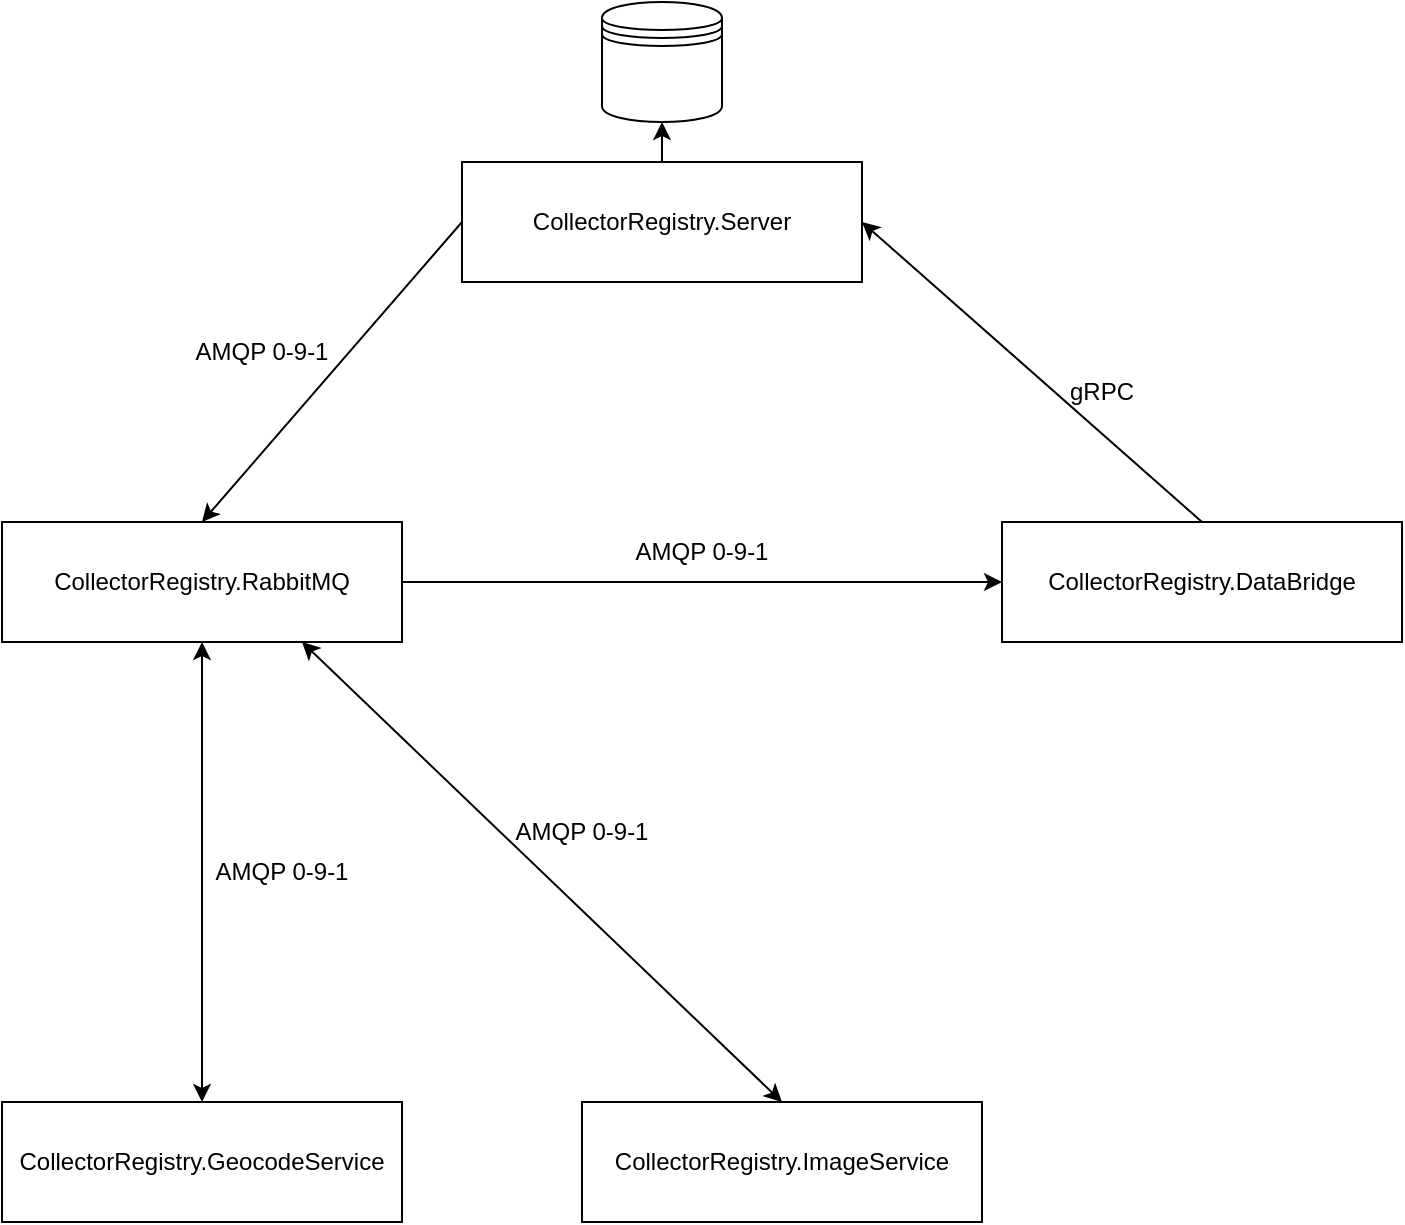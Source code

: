<mxfile version="20.8.16" type="device"><diagram name="Page-1" id="-kFgb7XP5Hkgfo_8MtQt"><mxGraphModel dx="1101" dy="991" grid="1" gridSize="10" guides="1" tooltips="1" connect="1" arrows="1" fold="1" page="1" pageScale="1" pageWidth="850" pageHeight="1100" math="0" shadow="0"><root><mxCell id="0"/><mxCell id="1" parent="0"/><mxCell id="vc11elLI_i9ulylc4Vnt-1" value="CollectorRegistry.Server" style="rounded=0;whiteSpace=wrap;html=1;" parent="1" vertex="1"><mxGeometry x="280" y="100" width="200" height="60" as="geometry"/></mxCell><mxCell id="vc11elLI_i9ulylc4Vnt-2" value="" style="shape=datastore;whiteSpace=wrap;html=1;" parent="1" vertex="1"><mxGeometry x="350" y="20" width="60" height="60" as="geometry"/></mxCell><mxCell id="vc11elLI_i9ulylc4Vnt-3" value="CollectorRegistry.RabbitMQ" style="rounded=0;whiteSpace=wrap;html=1;" parent="1" vertex="1"><mxGeometry x="50" y="280" width="200" height="60" as="geometry"/></mxCell><mxCell id="vc11elLI_i9ulylc4Vnt-4" value="CollectorRegistry.GeocodeService" style="rounded=0;whiteSpace=wrap;html=1;" parent="1" vertex="1"><mxGeometry x="50" y="570" width="200" height="60" as="geometry"/></mxCell><mxCell id="vc11elLI_i9ulylc4Vnt-6" value="CollectorRegistry.DataBridge" style="rounded=0;whiteSpace=wrap;html=1;" parent="1" vertex="1"><mxGeometry x="550" y="280" width="200" height="60" as="geometry"/></mxCell><mxCell id="vc11elLI_i9ulylc4Vnt-7" value="" style="endArrow=classic;startArrow=classic;html=1;rounded=0;exitX=0.5;exitY=0;exitDx=0;exitDy=0;entryX=0.5;entryY=1;entryDx=0;entryDy=0;" parent="1" source="vc11elLI_i9ulylc4Vnt-4" target="vc11elLI_i9ulylc4Vnt-3" edge="1"><mxGeometry width="50" height="50" relative="1" as="geometry"><mxPoint x="400" y="530" as="sourcePoint"/><mxPoint x="450" y="480" as="targetPoint"/></mxGeometry></mxCell><mxCell id="vc11elLI_i9ulylc4Vnt-8" value="" style="endArrow=classic;html=1;rounded=0;exitX=1;exitY=0.5;exitDx=0;exitDy=0;entryX=0;entryY=0.5;entryDx=0;entryDy=0;" parent="1" source="vc11elLI_i9ulylc4Vnt-3" target="vc11elLI_i9ulylc4Vnt-6" edge="1"><mxGeometry width="50" height="50" relative="1" as="geometry"><mxPoint x="400" y="530" as="sourcePoint"/><mxPoint x="450" y="480" as="targetPoint"/></mxGeometry></mxCell><mxCell id="vc11elLI_i9ulylc4Vnt-9" value="" style="endArrow=classic;html=1;rounded=0;exitX=0.5;exitY=0;exitDx=0;exitDy=0;entryX=1;entryY=0.5;entryDx=0;entryDy=0;" parent="1" source="vc11elLI_i9ulylc4Vnt-6" target="vc11elLI_i9ulylc4Vnt-1" edge="1"><mxGeometry width="50" height="50" relative="1" as="geometry"><mxPoint x="400" y="530" as="sourcePoint"/><mxPoint x="450" y="480" as="targetPoint"/></mxGeometry></mxCell><mxCell id="vc11elLI_i9ulylc4Vnt-10" value="" style="endArrow=classic;html=1;rounded=0;exitX=0;exitY=0.5;exitDx=0;exitDy=0;entryX=0.5;entryY=0;entryDx=0;entryDy=0;" parent="1" source="vc11elLI_i9ulylc4Vnt-1" target="vc11elLI_i9ulylc4Vnt-3" edge="1"><mxGeometry width="50" height="50" relative="1" as="geometry"><mxPoint x="400" y="530" as="sourcePoint"/><mxPoint x="450" y="480" as="targetPoint"/></mxGeometry></mxCell><mxCell id="vc11elLI_i9ulylc4Vnt-12" value="" style="endArrow=classic;html=1;rounded=0;exitX=0.5;exitY=0;exitDx=0;exitDy=0;entryX=0.5;entryY=1;entryDx=0;entryDy=0;" parent="1" source="vc11elLI_i9ulylc4Vnt-1" target="vc11elLI_i9ulylc4Vnt-2" edge="1"><mxGeometry width="50" height="50" relative="1" as="geometry"><mxPoint x="400" y="530" as="sourcePoint"/><mxPoint x="450" y="480" as="targetPoint"/></mxGeometry></mxCell><mxCell id="vc11elLI_i9ulylc4Vnt-13" value="CollectorRegistry.ImageService" style="rounded=0;whiteSpace=wrap;html=1;" parent="1" vertex="1"><mxGeometry x="340" y="570" width="200" height="60" as="geometry"/></mxCell><mxCell id="vc11elLI_i9ulylc4Vnt-14" value="" style="endArrow=classic;startArrow=classic;html=1;rounded=0;entryX=0.5;entryY=0;entryDx=0;entryDy=0;exitX=0.75;exitY=1;exitDx=0;exitDy=0;" parent="1" source="vc11elLI_i9ulylc4Vnt-3" target="vc11elLI_i9ulylc4Vnt-13" edge="1"><mxGeometry width="50" height="50" relative="1" as="geometry"><mxPoint x="400" y="530" as="sourcePoint"/><mxPoint x="450" y="480" as="targetPoint"/></mxGeometry></mxCell><mxCell id="sNMrW5Bmq2YXlUsnZFST-5" value="AMQP 0-9-1" style="text;html=1;strokeColor=none;fillColor=none;align=center;verticalAlign=middle;whiteSpace=wrap;rounded=0;" vertex="1" parent="1"><mxGeometry x="130" y="180" width="100" height="30" as="geometry"/></mxCell><mxCell id="sNMrW5Bmq2YXlUsnZFST-6" value="gRPC" style="text;html=1;strokeColor=none;fillColor=none;align=center;verticalAlign=middle;whiteSpace=wrap;rounded=0;" vertex="1" parent="1"><mxGeometry x="570" y="200" width="60" height="30" as="geometry"/></mxCell><mxCell id="sNMrW5Bmq2YXlUsnZFST-7" value="AMQP 0-9-1" style="text;html=1;strokeColor=none;fillColor=none;align=center;verticalAlign=middle;whiteSpace=wrap;rounded=0;" vertex="1" parent="1"><mxGeometry x="350" y="280" width="100" height="30" as="geometry"/></mxCell><mxCell id="sNMrW5Bmq2YXlUsnZFST-9" value="AMQP 0-9-1" style="text;html=1;strokeColor=none;fillColor=none;align=center;verticalAlign=middle;whiteSpace=wrap;rounded=0;" vertex="1" parent="1"><mxGeometry x="290" y="420" width="100" height="30" as="geometry"/></mxCell><mxCell id="sNMrW5Bmq2YXlUsnZFST-10" value="AMQP 0-9-1" style="text;html=1;strokeColor=none;fillColor=none;align=center;verticalAlign=middle;whiteSpace=wrap;rounded=0;" vertex="1" parent="1"><mxGeometry x="140" y="440" width="100" height="30" as="geometry"/></mxCell></root></mxGraphModel></diagram></mxfile>